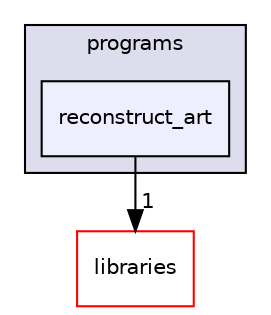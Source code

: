 digraph "xmipp/applications/programs/reconstruct_art" {
  compound=true
  node [ fontsize="10", fontname="Helvetica"];
  edge [ labelfontsize="10", labelfontname="Helvetica"];
  subgraph clusterdir_592b16dc4070b933e5655da2b0d20bbb {
    graph [ bgcolor="#ddddee", pencolor="black", label="programs" fontname="Helvetica", fontsize="10", URL="dir_592b16dc4070b933e5655da2b0d20bbb.html"]
  dir_9dbce2afb53399bd7171de24171a8712 [shape=box, label="reconstruct_art", style="filled", fillcolor="#eeeeff", pencolor="black", URL="dir_9dbce2afb53399bd7171de24171a8712.html"];
  }
  dir_29dba3f3840f20df3b04d1972e99046b [shape=box label="libraries" fillcolor="white" style="filled" color="red" URL="dir_29dba3f3840f20df3b04d1972e99046b.html"];
  dir_9dbce2afb53399bd7171de24171a8712->dir_29dba3f3840f20df3b04d1972e99046b [headlabel="1", labeldistance=1.5 headhref="dir_000201_000042.html"];
}
